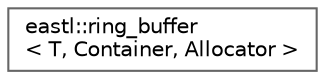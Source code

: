 digraph "类继承关系图"
{
 // LATEX_PDF_SIZE
  bgcolor="transparent";
  edge [fontname=Helvetica,fontsize=10,labelfontname=Helvetica,labelfontsize=10];
  node [fontname=Helvetica,fontsize=10,shape=box,height=0.2,width=0.4];
  rankdir="LR";
  Node0 [id="Node000000",label="eastl::ring_buffer\l\< T, Container, Allocator \>",height=0.2,width=0.4,color="grey40", fillcolor="white", style="filled",URL="$classeastl_1_1ring__buffer.html",tooltip=" "];
}
